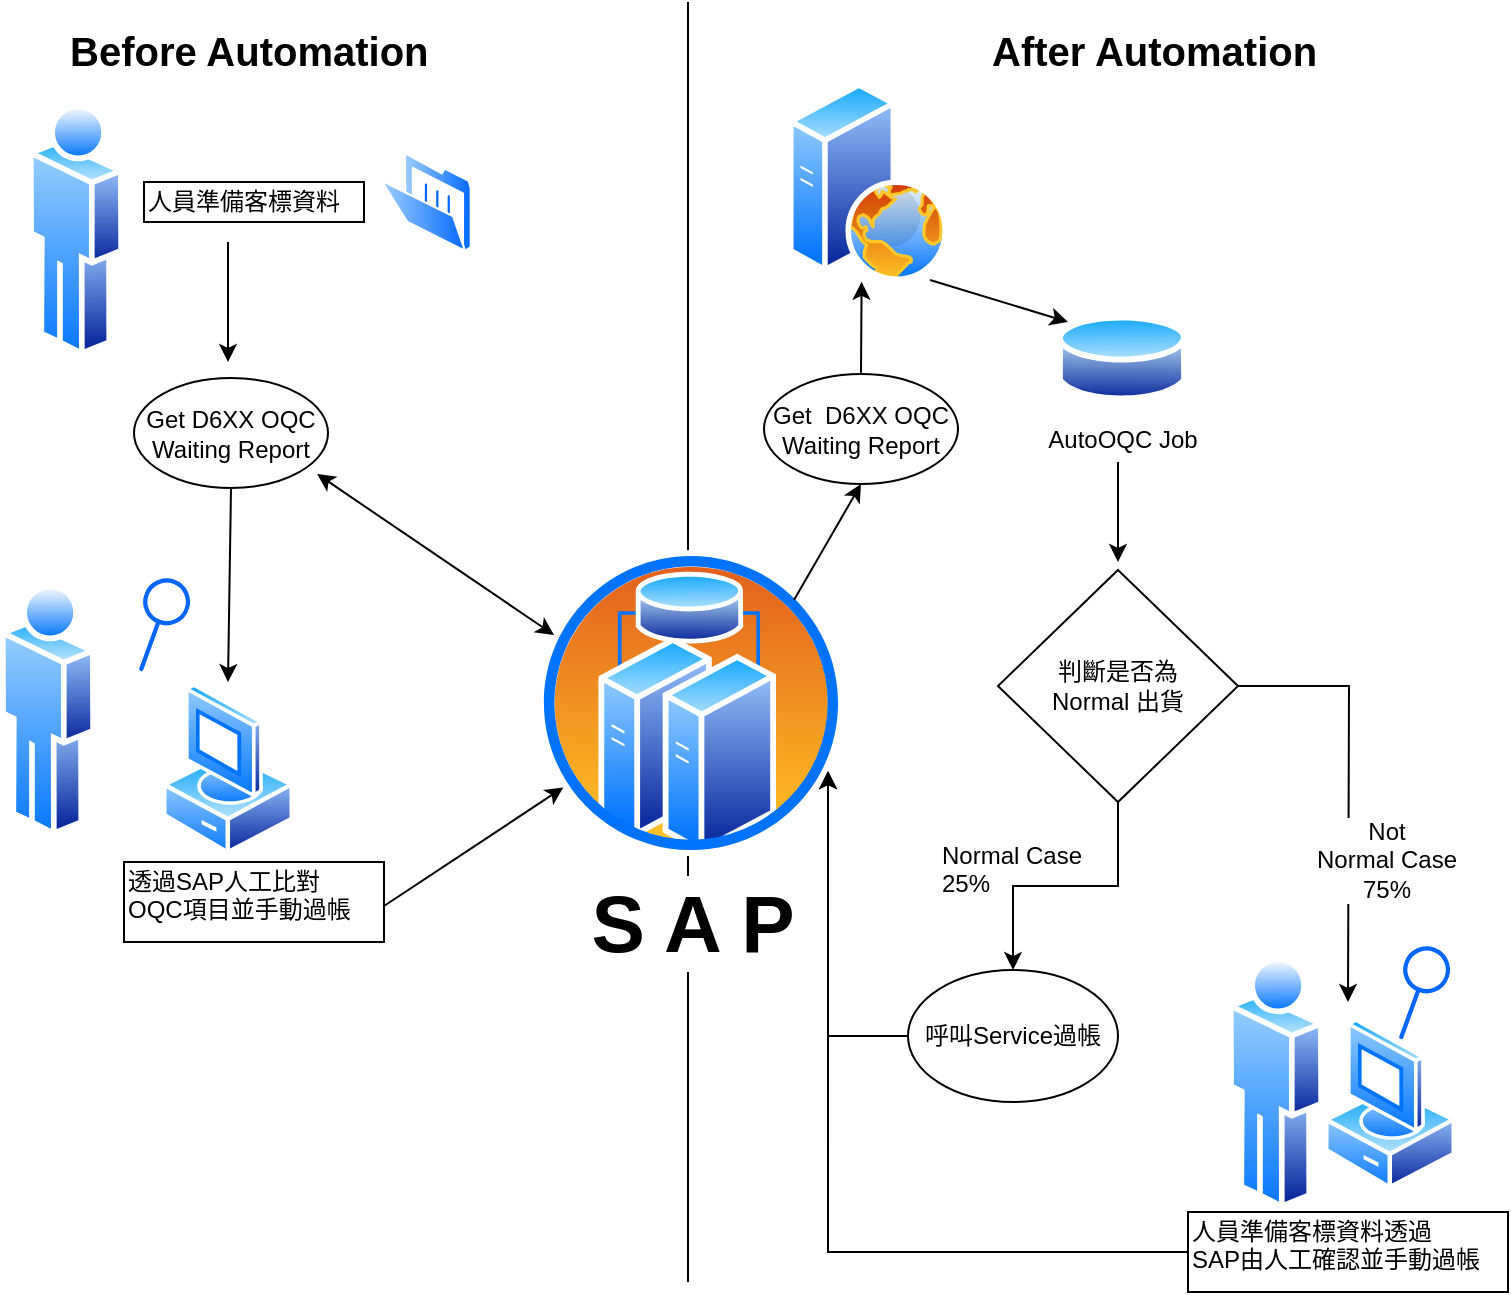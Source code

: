 <mxfile version="10.6.6" type="github"><diagram id="nG0sEtPORoOgjYeaRvSY" name="Page-1"><mxGraphModel dx="1162" dy="637" grid="1" gridSize="10" guides="1" tooltips="1" connect="1" arrows="1" fold="1" page="1" pageScale="1" pageWidth="827" pageHeight="1169" math="0" shadow="0"><root><mxCell id="0"/><mxCell id="1" parent="0"/><mxCell id="SPMW3Du_QjSTngSf4VcO-1" value="" style="endArrow=none;html=1;" edge="1" parent="1"><mxGeometry width="50" height="50" relative="1" as="geometry"><mxPoint x="402" y="670" as="sourcePoint"/><mxPoint x="402" y="30" as="targetPoint"/></mxGeometry></mxCell><mxCell id="SPMW3Du_QjSTngSf4VcO-2" value="&lt;font style=&quot;font-size: 20px&quot;&gt;Before Automation&lt;/font&gt;" style="text;html=1;resizable=0;points=[];autosize=1;align=left;verticalAlign=top;spacingTop=-4;fontStyle=1" vertex="1" parent="1"><mxGeometry x="91" y="40" width="180" height="20" as="geometry"/></mxCell><mxCell id="SPMW3Du_QjSTngSf4VcO-3" value="&lt;font style=&quot;font-size: 20px&quot;&gt;After Automation&lt;/font&gt;" style="text;html=1;resizable=0;points=[];autosize=1;align=left;verticalAlign=top;spacingTop=-4;fontStyle=1" vertex="1" parent="1"><mxGeometry x="552" y="40" width="160" height="20" as="geometry"/></mxCell><mxCell id="SPMW3Du_QjSTngSf4VcO-4" value="人員準備客標資料" style="text;html=1;resizable=0;points=[];autosize=1;align=left;verticalAlign=top;spacingTop=-4;strokeColor=#000000;" vertex="1" parent="1"><mxGeometry x="130" y="120" width="110" height="20" as="geometry"/></mxCell><mxCell id="SPMW3Du_QjSTngSf4VcO-5" value="透過SAP人工比對&lt;br&gt;OQC項目並手動過帳&lt;br&gt;&lt;br&gt;" style="text;html=1;resizable=0;points=[];autosize=1;align=left;verticalAlign=top;spacingTop=-4;strokeColor=#000000;" vertex="1" parent="1"><mxGeometry x="120" y="460" width="130" height="40" as="geometry"/></mxCell><mxCell id="SPMW3Du_QjSTngSf4VcO-6" value="" style="aspect=fixed;perimeter=ellipsePerimeter;html=1;align=center;shadow=0;dashed=0;spacingTop=3;image;image=img/lib/active_directory/user.svg;" vertex="1" parent="1"><mxGeometry x="72" y="80" width="48" height="128" as="geometry"/></mxCell><mxCell id="SPMW3Du_QjSTngSf4VcO-7" value="" style="aspect=fixed;perimeter=ellipsePerimeter;html=1;align=center;shadow=0;dashed=0;spacingTop=3;image;image=img/lib/active_directory/web_server.svg;" vertex="1" parent="1"><mxGeometry x="452" y="70" width="80" height="100" as="geometry"/></mxCell><mxCell id="SPMW3Du_QjSTngSf4VcO-10" value="" style="aspect=fixed;perimeter=ellipsePerimeter;html=1;align=center;shadow=0;dashed=0;spacingTop=3;image;image=img/lib/active_directory/folder_open.svg;" vertex="1" parent="1"><mxGeometry x="248" y="105" width="46" height="50" as="geometry"/></mxCell><mxCell id="SPMW3Du_QjSTngSf4VcO-9" value="" style="aspect=fixed;perimeter=ellipsePerimeter;html=1;align=center;shadow=0;dashed=0;spacingTop=3;image;image=img/lib/active_directory/interface.svg;rotation=-70;" vertex="1" parent="1"><mxGeometry x="112" y="330" width="50" height="23.5" as="geometry"/></mxCell><mxCell id="SPMW3Du_QjSTngSf4VcO-11" value="&lt;b&gt;&lt;font style=&quot;font-size: 40px&quot;&gt;S A P&lt;/font&gt;&lt;/b&gt;" style="aspect=fixed;perimeter=ellipsePerimeter;html=1;align=center;shadow=0;dashed=0;spacingTop=3;image;image=img/lib/active_directory/cluster_server.svg;" vertex="1" parent="1"><mxGeometry x="327" y="304" width="153" height="153" as="geometry"/></mxCell><mxCell id="SPMW3Du_QjSTngSf4VcO-12" value="" style="endArrow=classic;startArrow=classic;html=1;entryX=0;entryY=0.25;entryDx=0;entryDy=0;exitX=0.944;exitY=0.873;exitDx=0;exitDy=0;exitPerimeter=0;" edge="1" parent="1" source="SPMW3Du_QjSTngSf4VcO-20" target="SPMW3Du_QjSTngSf4VcO-11"><mxGeometry width="50" height="50" relative="1" as="geometry"><mxPoint x="202" y="240" as="sourcePoint"/><mxPoint x="132" y="300" as="targetPoint"/></mxGeometry></mxCell><mxCell id="SPMW3Du_QjSTngSf4VcO-16" value="" style="endArrow=classic;html=1;" edge="1" parent="1"><mxGeometry width="50" height="50" relative="1" as="geometry"><mxPoint x="172" y="150" as="sourcePoint"/><mxPoint x="172" y="210" as="targetPoint"/></mxGeometry></mxCell><mxCell id="SPMW3Du_QjSTngSf4VcO-20" value="Get D6XX OQC&lt;br&gt;Waiting Report&lt;br&gt;" style="ellipse;whiteSpace=wrap;html=1;strokeColor=#000000;" vertex="1" parent="1"><mxGeometry x="125" y="218" width="97" height="55" as="geometry"/></mxCell><mxCell id="SPMW3Du_QjSTngSf4VcO-21" value="" style="endArrow=classic;html=1;exitX=0.5;exitY=1;exitDx=0;exitDy=0;" edge="1" parent="1" source="SPMW3Du_QjSTngSf4VcO-20"><mxGeometry width="50" height="50" relative="1" as="geometry"><mxPoint x="186" y="482" as="sourcePoint"/><mxPoint x="172" y="370" as="targetPoint"/></mxGeometry></mxCell><mxCell id="SPMW3Du_QjSTngSf4VcO-23" value="Get&amp;nbsp; D6XX OQC&lt;br&gt;Waiting Report&lt;br&gt;" style="ellipse;whiteSpace=wrap;html=1;strokeColor=#000000;" vertex="1" parent="1"><mxGeometry x="440" y="216" width="97" height="55" as="geometry"/></mxCell><mxCell id="SPMW3Du_QjSTngSf4VcO-24" value="" style="endArrow=classic;html=1;entryX=0.5;entryY=1;entryDx=0;entryDy=0;" edge="1" parent="1" target="SPMW3Du_QjSTngSf4VcO-23"><mxGeometry width="50" height="50" relative="1" as="geometry"><mxPoint x="455" y="329" as="sourcePoint"/><mxPoint x="505" y="279" as="targetPoint"/></mxGeometry></mxCell><mxCell id="SPMW3Du_QjSTngSf4VcO-25" value="" style="endArrow=classic;html=1;exitX=0.5;exitY=0;exitDx=0;exitDy=0;entryX=0.46;entryY=0.999;entryDx=0;entryDy=0;entryPerimeter=0;" edge="1" parent="1" source="SPMW3Du_QjSTngSf4VcO-23" target="SPMW3Du_QjSTngSf4VcO-7"><mxGeometry width="50" height="50" relative="1" as="geometry"><mxPoint x="467" y="220" as="sourcePoint"/><mxPoint x="517" y="170" as="targetPoint"/></mxGeometry></mxCell><mxCell id="SPMW3Du_QjSTngSf4VcO-29" value="AutoOQC Job" style="aspect=fixed;perimeter=ellipsePerimeter;html=1;align=center;shadow=0;dashed=0;spacingTop=3;image;image=img/lib/active_directory/database.svg;strokeColor=#000000;" vertex="1" parent="1"><mxGeometry x="586.5" y="184" width="65" height="48" as="geometry"/></mxCell><mxCell id="SPMW3Du_QjSTngSf4VcO-30" value="" style="endArrow=classic;html=1;exitX=0.888;exitY=0.99;exitDx=0;exitDy=0;exitPerimeter=0;" edge="1" parent="1" source="SPMW3Du_QjSTngSf4VcO-7"><mxGeometry width="50" height="50" relative="1" as="geometry"><mxPoint x="522" y="180" as="sourcePoint"/><mxPoint x="592" y="190" as="targetPoint"/></mxGeometry></mxCell><mxCell id="SPMW3Du_QjSTngSf4VcO-31" value="" style="aspect=fixed;perimeter=ellipsePerimeter;html=1;align=center;shadow=0;dashed=0;spacingTop=3;image;image=img/lib/active_directory/user.svg;" vertex="1" parent="1"><mxGeometry x="58" y="320" width="48" height="128" as="geometry"/></mxCell><mxCell id="SPMW3Du_QjSTngSf4VcO-34" value="" style="aspect=fixed;perimeter=ellipsePerimeter;html=1;align=center;shadow=0;dashed=0;spacingTop=3;image;image=img/lib/active_directory/vista_client.svg;strokeColor=#000000;" vertex="1" parent="1"><mxGeometry x="139" y="370" width="66" height="87" as="geometry"/></mxCell><mxCell id="SPMW3Du_QjSTngSf4VcO-35" value="" style="endArrow=classic;html=1;exitX=1;exitY=0.55;exitDx=0;exitDy=0;exitPerimeter=0;" edge="1" parent="1" source="SPMW3Du_QjSTngSf4VcO-5" target="SPMW3Du_QjSTngSf4VcO-11"><mxGeometry width="50" height="50" relative="1" as="geometry"><mxPoint x="232" y="500" as="sourcePoint"/><mxPoint x="282" y="450" as="targetPoint"/></mxGeometry></mxCell><mxCell id="SPMW3Du_QjSTngSf4VcO-36" value="" style="endArrow=classic;html=1;" edge="1" parent="1"><mxGeometry width="50" height="50" relative="1" as="geometry"><mxPoint x="617" y="260" as="sourcePoint"/><mxPoint x="617" y="310" as="targetPoint"/></mxGeometry></mxCell><mxCell id="SPMW3Du_QjSTngSf4VcO-38" style="edgeStyle=orthogonalEdgeStyle;rounded=0;orthogonalLoop=1;jettySize=auto;html=1;entryX=0.5;entryY=0;entryDx=0;entryDy=0;" edge="1" parent="1" source="SPMW3Du_QjSTngSf4VcO-37" target="SPMW3Du_QjSTngSf4VcO-45"><mxGeometry relative="1" as="geometry"><mxPoint x="617" y="530" as="targetPoint"/></mxGeometry></mxCell><mxCell id="SPMW3Du_QjSTngSf4VcO-39" style="edgeStyle=orthogonalEdgeStyle;rounded=0;orthogonalLoop=1;jettySize=auto;html=1;" edge="1" parent="1" source="SPMW3Du_QjSTngSf4VcO-37"><mxGeometry relative="1" as="geometry"><mxPoint x="732" y="530" as="targetPoint"/></mxGeometry></mxCell><mxCell id="SPMW3Du_QjSTngSf4VcO-40" value="Not &lt;br&gt;Normal Case&lt;br&gt;75%&lt;br&gt;" style="text;html=1;resizable=0;points=[];align=center;verticalAlign=middle;labelBackgroundColor=#ffffff;" vertex="1" connectable="0" parent="SPMW3Du_QjSTngSf4VcO-39"><mxGeometry x="-0.484" y="-19" relative="1" as="geometry"><mxPoint x="19" y="68" as="offset"/></mxGeometry></mxCell><mxCell id="SPMW3Du_QjSTngSf4VcO-37" value="判斷是否為&lt;br&gt;Normal 出貨&lt;br&gt;" style="rhombus;whiteSpace=wrap;html=1;strokeColor=#000000;" vertex="1" parent="1"><mxGeometry x="557" y="314" width="120" height="116" as="geometry"/></mxCell><mxCell id="SPMW3Du_QjSTngSf4VcO-41" value="Normal Case&lt;br&gt;25%&lt;br&gt;" style="text;html=1;resizable=0;points=[];autosize=1;align=left;verticalAlign=top;spacingTop=-4;" vertex="1" parent="1"><mxGeometry x="527" y="447" width="90" height="30" as="geometry"/></mxCell><mxCell id="SPMW3Du_QjSTngSf4VcO-42" value="" style="aspect=fixed;perimeter=ellipsePerimeter;html=1;align=center;shadow=0;dashed=0;spacingTop=3;image;image=img/lib/active_directory/user.svg;" vertex="1" parent="1"><mxGeometry x="672" y="506.5" width="48" height="128" as="geometry"/></mxCell><mxCell id="SPMW3Du_QjSTngSf4VcO-44" value="" style="aspect=fixed;perimeter=ellipsePerimeter;html=1;align=center;shadow=0;dashed=0;spacingTop=3;image;image=img/lib/active_directory/interface.svg;rotation=-70;" vertex="1" parent="1"><mxGeometry x="742" y="514" width="50" height="23.5" as="geometry"/></mxCell><mxCell id="SPMW3Du_QjSTngSf4VcO-47" style="edgeStyle=orthogonalEdgeStyle;rounded=0;orthogonalLoop=1;jettySize=auto;html=1;entryX=1;entryY=0.75;entryDx=0;entryDy=0;" edge="1" parent="1" source="SPMW3Du_QjSTngSf4VcO-45" target="SPMW3Du_QjSTngSf4VcO-11"><mxGeometry relative="1" as="geometry"><mxPoint x="472" y="610" as="targetPoint"/></mxGeometry></mxCell><mxCell id="SPMW3Du_QjSTngSf4VcO-45" value="呼叫Service過帳" style="ellipse;whiteSpace=wrap;html=1;strokeColor=#000000;" vertex="1" parent="1"><mxGeometry x="512" y="514" width="105" height="66" as="geometry"/></mxCell><mxCell id="SPMW3Du_QjSTngSf4VcO-50" style="edgeStyle=orthogonalEdgeStyle;rounded=0;orthogonalLoop=1;jettySize=auto;html=1;entryX=1;entryY=0.75;entryDx=0;entryDy=0;" edge="1" parent="1" source="SPMW3Du_QjSTngSf4VcO-48" target="SPMW3Du_QjSTngSf4VcO-11"><mxGeometry relative="1" as="geometry"><mxPoint x="472" y="520" as="targetPoint"/></mxGeometry></mxCell><mxCell id="SPMW3Du_QjSTngSf4VcO-48" value="人員準備客標資料透過&lt;br&gt;SAP由人工確認並手動過帳&lt;br&gt;&lt;br&gt;" style="text;html=1;resizable=0;points=[];autosize=1;align=left;verticalAlign=top;spacingTop=-4;strokeColor=#000000;" vertex="1" parent="1"><mxGeometry x="652" y="635" width="160" height="40" as="geometry"/></mxCell><mxCell id="SPMW3Du_QjSTngSf4VcO-49" value="" style="aspect=fixed;perimeter=ellipsePerimeter;html=1;align=center;shadow=0;dashed=0;spacingTop=3;image;image=img/lib/active_directory/vista_client.svg;strokeColor=#000000;" vertex="1" parent="1"><mxGeometry x="720" y="537.5" width="66" height="87" as="geometry"/></mxCell></root></mxGraphModel></diagram></mxfile>